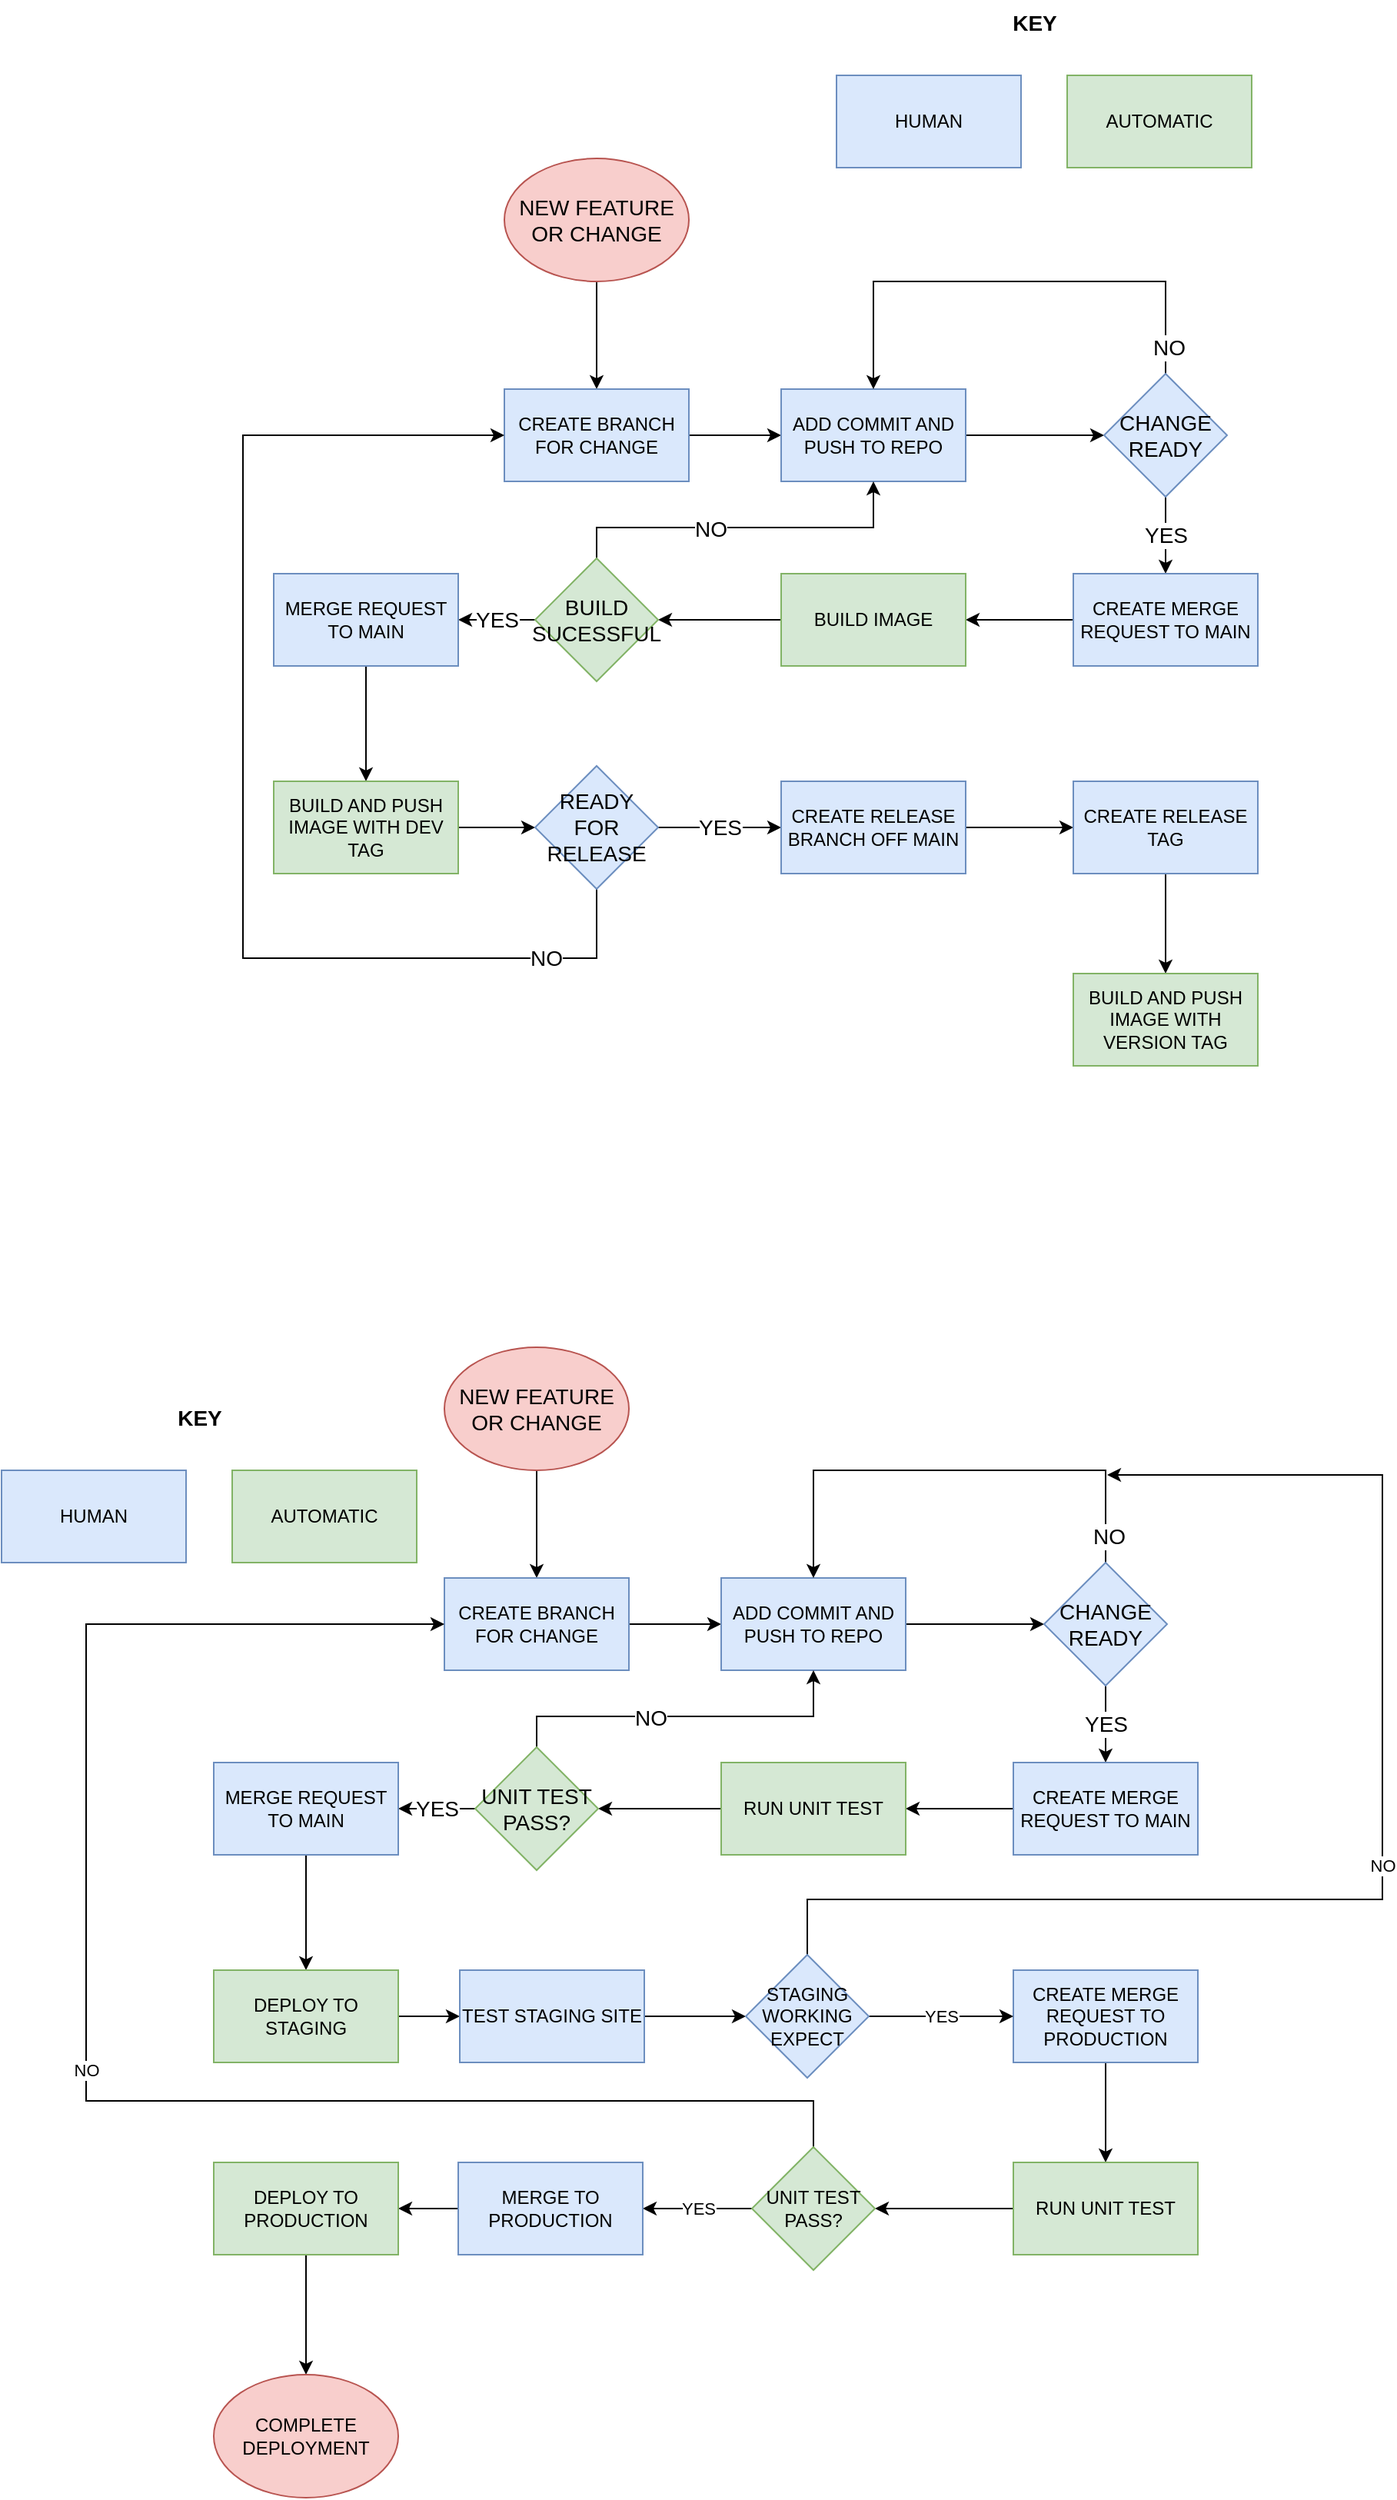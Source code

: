 <mxfile version="15.4.2" type="github">
  <diagram id="9J9F7_jm1cELa0e6smn7" name="Page-1">
    <mxGraphModel dx="1845" dy="827" grid="0" gridSize="10" guides="1" tooltips="1" connect="1" arrows="1" fold="1" page="0" pageScale="1" pageWidth="827" pageHeight="1169" math="0" shadow="0">
      <root>
        <mxCell id="0" />
        <mxCell id="1" parent="0" />
        <mxCell id="q3SY9Z04a5LSegk2IjPD-1" value="HUMAN" style="rounded=0;whiteSpace=wrap;html=1;fillColor=#dae8fc;strokeColor=#6c8ebf;" parent="1" vertex="1">
          <mxGeometry x="356" y="66" width="120" height="60" as="geometry" />
        </mxCell>
        <mxCell id="q3SY9Z04a5LSegk2IjPD-2" value="&lt;b&gt;&lt;font style=&quot;font-size: 14px&quot;&gt;KEY&lt;/font&gt;&lt;/b&gt;" style="text;html=1;strokeColor=none;fillColor=none;align=center;verticalAlign=middle;whiteSpace=wrap;rounded=0;" parent="1" vertex="1">
          <mxGeometry x="455" y="17" width="60" height="30" as="geometry" />
        </mxCell>
        <mxCell id="q3SY9Z04a5LSegk2IjPD-3" value="AUTOMATIC" style="rounded=0;whiteSpace=wrap;html=1;fillColor=#d5e8d4;strokeColor=#82b366;" parent="1" vertex="1">
          <mxGeometry x="506" y="66" width="120" height="60" as="geometry" />
        </mxCell>
        <mxCell id="q3SY9Z04a5LSegk2IjPD-17" style="edgeStyle=orthogonalEdgeStyle;rounded=0;orthogonalLoop=1;jettySize=auto;html=1;entryX=0.5;entryY=0;entryDx=0;entryDy=0;fontSize=14;" parent="1" source="q3SY9Z04a5LSegk2IjPD-4" target="q3SY9Z04a5LSegk2IjPD-5" edge="1">
          <mxGeometry relative="1" as="geometry" />
        </mxCell>
        <mxCell id="q3SY9Z04a5LSegk2IjPD-4" value="NEW FEATURE OR CHANGE" style="ellipse;whiteSpace=wrap;html=1;fontSize=14;fillColor=#f8cecc;strokeColor=#b85450;" parent="1" vertex="1">
          <mxGeometry x="140" y="120" width="120" height="80" as="geometry" />
        </mxCell>
        <mxCell id="q3SY9Z04a5LSegk2IjPD-18" style="edgeStyle=orthogonalEdgeStyle;rounded=0;orthogonalLoop=1;jettySize=auto;html=1;entryX=0;entryY=0.5;entryDx=0;entryDy=0;fontSize=14;" parent="1" source="q3SY9Z04a5LSegk2IjPD-5" target="q3SY9Z04a5LSegk2IjPD-6" edge="1">
          <mxGeometry relative="1" as="geometry" />
        </mxCell>
        <mxCell id="q3SY9Z04a5LSegk2IjPD-5" value="CREATE BRANCH FOR CHANGE" style="rounded=0;whiteSpace=wrap;html=1;fillColor=#dae8fc;strokeColor=#6c8ebf;" parent="1" vertex="1">
          <mxGeometry x="140" y="270" width="120" height="60" as="geometry" />
        </mxCell>
        <mxCell id="q3SY9Z04a5LSegk2IjPD-19" style="edgeStyle=orthogonalEdgeStyle;rounded=0;orthogonalLoop=1;jettySize=auto;html=1;entryX=0;entryY=0.5;entryDx=0;entryDy=0;fontSize=14;" parent="1" source="q3SY9Z04a5LSegk2IjPD-6" target="q3SY9Z04a5LSegk2IjPD-7" edge="1">
          <mxGeometry relative="1" as="geometry" />
        </mxCell>
        <mxCell id="q3SY9Z04a5LSegk2IjPD-6" value="ADD COMMIT AND PUSH TO REPO" style="rounded=0;whiteSpace=wrap;html=1;fillColor=#dae8fc;strokeColor=#6c8ebf;" parent="1" vertex="1">
          <mxGeometry x="320" y="270" width="120" height="60" as="geometry" />
        </mxCell>
        <mxCell id="q3SY9Z04a5LSegk2IjPD-20" value="YES" style="edgeStyle=orthogonalEdgeStyle;rounded=0;orthogonalLoop=1;jettySize=auto;html=1;entryX=0.5;entryY=0;entryDx=0;entryDy=0;fontSize=14;" parent="1" source="q3SY9Z04a5LSegk2IjPD-7" target="q3SY9Z04a5LSegk2IjPD-8" edge="1">
          <mxGeometry relative="1" as="geometry">
            <Array as="points">
              <mxPoint x="570" y="370" />
              <mxPoint x="570" y="370" />
            </Array>
          </mxGeometry>
        </mxCell>
        <mxCell id="q3SY9Z04a5LSegk2IjPD-28" style="edgeStyle=orthogonalEdgeStyle;rounded=0;orthogonalLoop=1;jettySize=auto;html=1;entryX=0.5;entryY=0;entryDx=0;entryDy=0;fontSize=14;" parent="1" source="q3SY9Z04a5LSegk2IjPD-7" target="q3SY9Z04a5LSegk2IjPD-6" edge="1">
          <mxGeometry relative="1" as="geometry">
            <Array as="points">
              <mxPoint x="570" y="200" />
              <mxPoint x="380" y="200" />
            </Array>
          </mxGeometry>
        </mxCell>
        <mxCell id="q3SY9Z04a5LSegk2IjPD-29" value="NO" style="edgeLabel;html=1;align=center;verticalAlign=middle;resizable=0;points=[];fontSize=14;" parent="q3SY9Z04a5LSegk2IjPD-28" vertex="1" connectable="0">
          <mxGeometry x="-0.892" y="-2" relative="1" as="geometry">
            <mxPoint as="offset" />
          </mxGeometry>
        </mxCell>
        <mxCell id="q3SY9Z04a5LSegk2IjPD-7" value="CHANGE READY" style="rhombus;whiteSpace=wrap;html=1;fontSize=14;fillColor=#dae8fc;strokeColor=#6c8ebf;" parent="1" vertex="1">
          <mxGeometry x="530" y="260" width="80" height="80" as="geometry" />
        </mxCell>
        <mxCell id="q3SY9Z04a5LSegk2IjPD-21" style="edgeStyle=orthogonalEdgeStyle;rounded=0;orthogonalLoop=1;jettySize=auto;html=1;entryX=1;entryY=0.5;entryDx=0;entryDy=0;fontSize=14;" parent="1" source="q3SY9Z04a5LSegk2IjPD-8" target="q3SY9Z04a5LSegk2IjPD-9" edge="1">
          <mxGeometry relative="1" as="geometry" />
        </mxCell>
        <mxCell id="q3SY9Z04a5LSegk2IjPD-8" value="CREATE MERGE REQUEST TO MAIN" style="rounded=0;whiteSpace=wrap;html=1;fillColor=#dae8fc;strokeColor=#6c8ebf;" parent="1" vertex="1">
          <mxGeometry x="510" y="390" width="120" height="60" as="geometry" />
        </mxCell>
        <mxCell id="q3SY9Z04a5LSegk2IjPD-22" style="edgeStyle=orthogonalEdgeStyle;rounded=0;orthogonalLoop=1;jettySize=auto;html=1;entryX=1;entryY=0.5;entryDx=0;entryDy=0;fontSize=14;" parent="1" source="q3SY9Z04a5LSegk2IjPD-9" target="q3SY9Z04a5LSegk2IjPD-10" edge="1">
          <mxGeometry relative="1" as="geometry" />
        </mxCell>
        <mxCell id="q3SY9Z04a5LSegk2IjPD-9" value="BUILD IMAGE" style="rounded=0;whiteSpace=wrap;html=1;fillColor=#d5e8d4;strokeColor=#82b366;" parent="1" vertex="1">
          <mxGeometry x="320" y="390" width="120" height="60" as="geometry" />
        </mxCell>
        <mxCell id="q3SY9Z04a5LSegk2IjPD-23" value="YES" style="edgeStyle=orthogonalEdgeStyle;rounded=0;orthogonalLoop=1;jettySize=auto;html=1;entryX=1;entryY=0.5;entryDx=0;entryDy=0;fontSize=14;" parent="1" source="q3SY9Z04a5LSegk2IjPD-10" target="q3SY9Z04a5LSegk2IjPD-11" edge="1">
          <mxGeometry relative="1" as="geometry" />
        </mxCell>
        <mxCell id="q3SY9Z04a5LSegk2IjPD-31" style="edgeStyle=orthogonalEdgeStyle;rounded=0;orthogonalLoop=1;jettySize=auto;html=1;fontSize=14;" parent="1" source="q3SY9Z04a5LSegk2IjPD-10" target="q3SY9Z04a5LSegk2IjPD-6" edge="1">
          <mxGeometry relative="1" as="geometry">
            <Array as="points">
              <mxPoint x="200" y="360" />
              <mxPoint x="380" y="360" />
            </Array>
          </mxGeometry>
        </mxCell>
        <mxCell id="q3SY9Z04a5LSegk2IjPD-33" value="NO" style="edgeLabel;html=1;align=center;verticalAlign=middle;resizable=0;points=[];fontSize=14;" parent="q3SY9Z04a5LSegk2IjPD-31" vertex="1" connectable="0">
          <mxGeometry x="-0.188" y="-1" relative="1" as="geometry">
            <mxPoint as="offset" />
          </mxGeometry>
        </mxCell>
        <mxCell id="q3SY9Z04a5LSegk2IjPD-10" value="BUILD&lt;br&gt;SUCESSFUL" style="rhombus;whiteSpace=wrap;html=1;fontSize=14;fillColor=#d5e8d4;strokeColor=#82b366;" parent="1" vertex="1">
          <mxGeometry x="160" y="380" width="80" height="80" as="geometry" />
        </mxCell>
        <mxCell id="q3SY9Z04a5LSegk2IjPD-24" style="edgeStyle=orthogonalEdgeStyle;rounded=0;orthogonalLoop=1;jettySize=auto;html=1;fontSize=14;" parent="1" source="q3SY9Z04a5LSegk2IjPD-11" target="q3SY9Z04a5LSegk2IjPD-12" edge="1">
          <mxGeometry relative="1" as="geometry" />
        </mxCell>
        <mxCell id="q3SY9Z04a5LSegk2IjPD-11" value="MERGE REQUEST TO MAIN" style="rounded=0;whiteSpace=wrap;html=1;fillColor=#dae8fc;strokeColor=#6c8ebf;" parent="1" vertex="1">
          <mxGeometry x="-10" y="390" width="120" height="60" as="geometry" />
        </mxCell>
        <mxCell id="q3SY9Z04a5LSegk2IjPD-25" style="edgeStyle=orthogonalEdgeStyle;rounded=0;orthogonalLoop=1;jettySize=auto;html=1;entryX=0;entryY=0.5;entryDx=0;entryDy=0;fontSize=14;" parent="1" source="q3SY9Z04a5LSegk2IjPD-12" target="q3SY9Z04a5LSegk2IjPD-13" edge="1">
          <mxGeometry relative="1" as="geometry" />
        </mxCell>
        <mxCell id="q3SY9Z04a5LSegk2IjPD-12" value="BUILD AND PUSH IMAGE WITH DEV TAG" style="rounded=0;whiteSpace=wrap;html=1;fillColor=#d5e8d4;strokeColor=#82b366;" parent="1" vertex="1">
          <mxGeometry x="-10" y="525" width="120" height="60" as="geometry" />
        </mxCell>
        <mxCell id="q3SY9Z04a5LSegk2IjPD-26" value="YES" style="edgeStyle=orthogonalEdgeStyle;rounded=0;orthogonalLoop=1;jettySize=auto;html=1;entryX=0;entryY=0.5;entryDx=0;entryDy=0;fontSize=14;" parent="1" source="q3SY9Z04a5LSegk2IjPD-13" target="q3SY9Z04a5LSegk2IjPD-14" edge="1">
          <mxGeometry relative="1" as="geometry" />
        </mxCell>
        <mxCell id="q3SY9Z04a5LSegk2IjPD-35" value="NO" style="edgeStyle=orthogonalEdgeStyle;rounded=0;orthogonalLoop=1;jettySize=auto;html=1;entryX=0;entryY=0.5;entryDx=0;entryDy=0;fontSize=14;" parent="1" source="q3SY9Z04a5LSegk2IjPD-13" target="q3SY9Z04a5LSegk2IjPD-5" edge="1">
          <mxGeometry x="-0.801" relative="1" as="geometry">
            <Array as="points">
              <mxPoint x="200" y="640" />
              <mxPoint x="-30" y="640" />
              <mxPoint x="-30" y="300" />
            </Array>
            <mxPoint as="offset" />
          </mxGeometry>
        </mxCell>
        <mxCell id="q3SY9Z04a5LSegk2IjPD-13" value="READY FOR RELEASE" style="rhombus;whiteSpace=wrap;html=1;fontSize=14;fillColor=#dae8fc;strokeColor=#6c8ebf;" parent="1" vertex="1">
          <mxGeometry x="160" y="515" width="80" height="80" as="geometry" />
        </mxCell>
        <mxCell id="q3SY9Z04a5LSegk2IjPD-27" style="edgeStyle=orthogonalEdgeStyle;rounded=0;orthogonalLoop=1;jettySize=auto;html=1;entryX=0;entryY=0.5;entryDx=0;entryDy=0;fontSize=14;" parent="1" source="q3SY9Z04a5LSegk2IjPD-14" target="q3SY9Z04a5LSegk2IjPD-15" edge="1">
          <mxGeometry relative="1" as="geometry" />
        </mxCell>
        <mxCell id="q3SY9Z04a5LSegk2IjPD-14" value="CREATE RELEASE BRANCH OFF MAIN" style="rounded=0;whiteSpace=wrap;html=1;fillColor=#dae8fc;strokeColor=#6c8ebf;" parent="1" vertex="1">
          <mxGeometry x="320" y="525" width="120" height="60" as="geometry" />
        </mxCell>
        <mxCell id="q3SY9Z04a5LSegk2IjPD-36" style="edgeStyle=orthogonalEdgeStyle;rounded=0;orthogonalLoop=1;jettySize=auto;html=1;entryX=0.5;entryY=0;entryDx=0;entryDy=0;fontSize=14;" parent="1" source="q3SY9Z04a5LSegk2IjPD-15" target="q3SY9Z04a5LSegk2IjPD-16" edge="1">
          <mxGeometry relative="1" as="geometry" />
        </mxCell>
        <mxCell id="q3SY9Z04a5LSegk2IjPD-15" value="CREATE RELEASE TAG" style="rounded=0;whiteSpace=wrap;html=1;fillColor=#dae8fc;strokeColor=#6c8ebf;" parent="1" vertex="1">
          <mxGeometry x="510" y="525" width="120" height="60" as="geometry" />
        </mxCell>
        <mxCell id="q3SY9Z04a5LSegk2IjPD-16" value="BUILD AND PUSH IMAGE WITH VERSION TAG" style="rounded=0;whiteSpace=wrap;html=1;fillColor=#d5e8d4;strokeColor=#82b366;" parent="1" vertex="1">
          <mxGeometry x="510" y="650" width="120" height="60" as="geometry" />
        </mxCell>
        <mxCell id="kgMDZp9xQUOnS6nS74aD-1" value="HUMAN" style="rounded=0;whiteSpace=wrap;html=1;fillColor=#dae8fc;strokeColor=#6c8ebf;" vertex="1" parent="1">
          <mxGeometry x="-187" y="973" width="120" height="60" as="geometry" />
        </mxCell>
        <mxCell id="kgMDZp9xQUOnS6nS74aD-2" value="&lt;b&gt;&lt;font style=&quot;font-size: 14px&quot;&gt;KEY&lt;/font&gt;&lt;/b&gt;" style="text;html=1;strokeColor=none;fillColor=none;align=center;verticalAlign=middle;whiteSpace=wrap;rounded=0;" vertex="1" parent="1">
          <mxGeometry x="-88" y="924" width="60" height="30" as="geometry" />
        </mxCell>
        <mxCell id="kgMDZp9xQUOnS6nS74aD-3" value="AUTOMATIC" style="rounded=0;whiteSpace=wrap;html=1;fillColor=#d5e8d4;strokeColor=#82b366;" vertex="1" parent="1">
          <mxGeometry x="-37" y="973" width="120" height="60" as="geometry" />
        </mxCell>
        <mxCell id="kgMDZp9xQUOnS6nS74aD-4" style="edgeStyle=orthogonalEdgeStyle;rounded=0;orthogonalLoop=1;jettySize=auto;html=1;entryX=0.5;entryY=0;entryDx=0;entryDy=0;fontSize=14;" edge="1" parent="1" source="kgMDZp9xQUOnS6nS74aD-5" target="kgMDZp9xQUOnS6nS74aD-7">
          <mxGeometry relative="1" as="geometry" />
        </mxCell>
        <mxCell id="kgMDZp9xQUOnS6nS74aD-5" value="NEW FEATURE OR CHANGE" style="ellipse;whiteSpace=wrap;html=1;fontSize=14;fillColor=#f8cecc;strokeColor=#b85450;" vertex="1" parent="1">
          <mxGeometry x="101" y="893" width="120" height="80" as="geometry" />
        </mxCell>
        <mxCell id="kgMDZp9xQUOnS6nS74aD-6" style="edgeStyle=orthogonalEdgeStyle;rounded=0;orthogonalLoop=1;jettySize=auto;html=1;entryX=0;entryY=0.5;entryDx=0;entryDy=0;fontSize=14;" edge="1" parent="1" source="kgMDZp9xQUOnS6nS74aD-7" target="kgMDZp9xQUOnS6nS74aD-9">
          <mxGeometry relative="1" as="geometry" />
        </mxCell>
        <mxCell id="kgMDZp9xQUOnS6nS74aD-7" value="CREATE BRANCH FOR CHANGE" style="rounded=0;whiteSpace=wrap;html=1;fillColor=#dae8fc;strokeColor=#6c8ebf;" vertex="1" parent="1">
          <mxGeometry x="101" y="1043" width="120" height="60" as="geometry" />
        </mxCell>
        <mxCell id="kgMDZp9xQUOnS6nS74aD-8" style="edgeStyle=orthogonalEdgeStyle;rounded=0;orthogonalLoop=1;jettySize=auto;html=1;entryX=0;entryY=0.5;entryDx=0;entryDy=0;fontSize=14;" edge="1" parent="1" source="kgMDZp9xQUOnS6nS74aD-9" target="kgMDZp9xQUOnS6nS74aD-13">
          <mxGeometry relative="1" as="geometry" />
        </mxCell>
        <mxCell id="kgMDZp9xQUOnS6nS74aD-9" value="ADD COMMIT AND PUSH TO REPO" style="rounded=0;whiteSpace=wrap;html=1;fillColor=#dae8fc;strokeColor=#6c8ebf;" vertex="1" parent="1">
          <mxGeometry x="281" y="1043" width="120" height="60" as="geometry" />
        </mxCell>
        <mxCell id="kgMDZp9xQUOnS6nS74aD-10" value="YES" style="edgeStyle=orthogonalEdgeStyle;rounded=0;orthogonalLoop=1;jettySize=auto;html=1;entryX=0.5;entryY=0;entryDx=0;entryDy=0;fontSize=14;" edge="1" parent="1" source="kgMDZp9xQUOnS6nS74aD-13" target="kgMDZp9xQUOnS6nS74aD-15">
          <mxGeometry relative="1" as="geometry">
            <Array as="points">
              <mxPoint x="531" y="1143" />
              <mxPoint x="531" y="1143" />
            </Array>
          </mxGeometry>
        </mxCell>
        <mxCell id="kgMDZp9xQUOnS6nS74aD-11" style="edgeStyle=orthogonalEdgeStyle;rounded=0;orthogonalLoop=1;jettySize=auto;html=1;entryX=0.5;entryY=0;entryDx=0;entryDy=0;fontSize=14;" edge="1" parent="1" source="kgMDZp9xQUOnS6nS74aD-13" target="kgMDZp9xQUOnS6nS74aD-9">
          <mxGeometry relative="1" as="geometry">
            <Array as="points">
              <mxPoint x="531" y="973" />
              <mxPoint x="341" y="973" />
            </Array>
          </mxGeometry>
        </mxCell>
        <mxCell id="kgMDZp9xQUOnS6nS74aD-12" value="NO" style="edgeLabel;html=1;align=center;verticalAlign=middle;resizable=0;points=[];fontSize=14;" vertex="1" connectable="0" parent="kgMDZp9xQUOnS6nS74aD-11">
          <mxGeometry x="-0.892" y="-2" relative="1" as="geometry">
            <mxPoint as="offset" />
          </mxGeometry>
        </mxCell>
        <mxCell id="kgMDZp9xQUOnS6nS74aD-13" value="CHANGE READY" style="rhombus;whiteSpace=wrap;html=1;fontSize=14;fillColor=#dae8fc;strokeColor=#6c8ebf;" vertex="1" parent="1">
          <mxGeometry x="491" y="1033" width="80" height="80" as="geometry" />
        </mxCell>
        <mxCell id="kgMDZp9xQUOnS6nS74aD-14" style="edgeStyle=orthogonalEdgeStyle;rounded=0;orthogonalLoop=1;jettySize=auto;html=1;entryX=1;entryY=0.5;entryDx=0;entryDy=0;fontSize=14;" edge="1" parent="1" source="kgMDZp9xQUOnS6nS74aD-15" target="kgMDZp9xQUOnS6nS74aD-17">
          <mxGeometry relative="1" as="geometry" />
        </mxCell>
        <mxCell id="kgMDZp9xQUOnS6nS74aD-15" value="CREATE MERGE REQUEST TO MAIN" style="rounded=0;whiteSpace=wrap;html=1;fillColor=#dae8fc;strokeColor=#6c8ebf;" vertex="1" parent="1">
          <mxGeometry x="471" y="1163" width="120" height="60" as="geometry" />
        </mxCell>
        <mxCell id="kgMDZp9xQUOnS6nS74aD-16" style="edgeStyle=orthogonalEdgeStyle;rounded=0;orthogonalLoop=1;jettySize=auto;html=1;entryX=1;entryY=0.5;entryDx=0;entryDy=0;fontSize=14;" edge="1" parent="1" source="kgMDZp9xQUOnS6nS74aD-17" target="kgMDZp9xQUOnS6nS74aD-21">
          <mxGeometry relative="1" as="geometry" />
        </mxCell>
        <mxCell id="kgMDZp9xQUOnS6nS74aD-17" value="RUN UNIT TEST" style="rounded=0;whiteSpace=wrap;html=1;fillColor=#d5e8d4;strokeColor=#82b366;" vertex="1" parent="1">
          <mxGeometry x="281" y="1163" width="120" height="60" as="geometry" />
        </mxCell>
        <mxCell id="kgMDZp9xQUOnS6nS74aD-18" value="YES" style="edgeStyle=orthogonalEdgeStyle;rounded=0;orthogonalLoop=1;jettySize=auto;html=1;entryX=1;entryY=0.5;entryDx=0;entryDy=0;fontSize=14;" edge="1" parent="1" source="kgMDZp9xQUOnS6nS74aD-21" target="kgMDZp9xQUOnS6nS74aD-23">
          <mxGeometry relative="1" as="geometry" />
        </mxCell>
        <mxCell id="kgMDZp9xQUOnS6nS74aD-19" style="edgeStyle=orthogonalEdgeStyle;rounded=0;orthogonalLoop=1;jettySize=auto;html=1;fontSize=14;" edge="1" parent="1" source="kgMDZp9xQUOnS6nS74aD-21" target="kgMDZp9xQUOnS6nS74aD-9">
          <mxGeometry relative="1" as="geometry">
            <Array as="points">
              <mxPoint x="161" y="1133" />
              <mxPoint x="341" y="1133" />
            </Array>
          </mxGeometry>
        </mxCell>
        <mxCell id="kgMDZp9xQUOnS6nS74aD-20" value="NO" style="edgeLabel;html=1;align=center;verticalAlign=middle;resizable=0;points=[];fontSize=14;" vertex="1" connectable="0" parent="kgMDZp9xQUOnS6nS74aD-19">
          <mxGeometry x="-0.188" y="-1" relative="1" as="geometry">
            <mxPoint as="offset" />
          </mxGeometry>
        </mxCell>
        <mxCell id="kgMDZp9xQUOnS6nS74aD-21" value="UNIT TEST PASS?" style="rhombus;whiteSpace=wrap;html=1;fontSize=14;fillColor=#d5e8d4;strokeColor=#82b366;" vertex="1" parent="1">
          <mxGeometry x="121" y="1153" width="80" height="80" as="geometry" />
        </mxCell>
        <mxCell id="kgMDZp9xQUOnS6nS74aD-22" style="edgeStyle=orthogonalEdgeStyle;rounded=0;orthogonalLoop=1;jettySize=auto;html=1;fontSize=14;" edge="1" parent="1" source="kgMDZp9xQUOnS6nS74aD-23" target="kgMDZp9xQUOnS6nS74aD-25">
          <mxGeometry relative="1" as="geometry" />
        </mxCell>
        <mxCell id="kgMDZp9xQUOnS6nS74aD-23" value="MERGE REQUEST TO MAIN" style="rounded=0;whiteSpace=wrap;html=1;fillColor=#dae8fc;strokeColor=#6c8ebf;" vertex="1" parent="1">
          <mxGeometry x="-49" y="1163" width="120" height="60" as="geometry" />
        </mxCell>
        <mxCell id="kgMDZp9xQUOnS6nS74aD-45" style="edgeStyle=orthogonalEdgeStyle;rounded=0;orthogonalLoop=1;jettySize=auto;html=1;" edge="1" parent="1" source="kgMDZp9xQUOnS6nS74aD-25" target="kgMDZp9xQUOnS6nS74aD-35">
          <mxGeometry relative="1" as="geometry" />
        </mxCell>
        <mxCell id="kgMDZp9xQUOnS6nS74aD-25" value="DEPLOY TO STAGING" style="rounded=0;whiteSpace=wrap;html=1;fillColor=#d5e8d4;strokeColor=#82b366;" vertex="1" parent="1">
          <mxGeometry x="-49" y="1298" width="120" height="60" as="geometry" />
        </mxCell>
        <mxCell id="kgMDZp9xQUOnS6nS74aD-31" style="edgeStyle=orthogonalEdgeStyle;rounded=0;orthogonalLoop=1;jettySize=auto;html=1;entryX=0.5;entryY=0;entryDx=0;entryDy=0;fontSize=14;" edge="1" parent="1" source="kgMDZp9xQUOnS6nS74aD-32" target="kgMDZp9xQUOnS6nS74aD-33">
          <mxGeometry relative="1" as="geometry" />
        </mxCell>
        <mxCell id="kgMDZp9xQUOnS6nS74aD-32" value="CREATE MERGE REQUEST TO PRODUCTION" style="rounded=0;whiteSpace=wrap;html=1;fillColor=#dae8fc;strokeColor=#6c8ebf;" vertex="1" parent="1">
          <mxGeometry x="471" y="1298" width="120" height="60" as="geometry" />
        </mxCell>
        <mxCell id="kgMDZp9xQUOnS6nS74aD-44" style="edgeStyle=orthogonalEdgeStyle;rounded=0;orthogonalLoop=1;jettySize=auto;html=1;entryX=1;entryY=0.5;entryDx=0;entryDy=0;" edge="1" parent="1" source="kgMDZp9xQUOnS6nS74aD-33" target="kgMDZp9xQUOnS6nS74aD-37">
          <mxGeometry relative="1" as="geometry" />
        </mxCell>
        <mxCell id="kgMDZp9xQUOnS6nS74aD-33" value="RUN UNIT TEST" style="rounded=0;whiteSpace=wrap;html=1;fillColor=#d5e8d4;strokeColor=#82b366;" vertex="1" parent="1">
          <mxGeometry x="471" y="1423" width="120" height="60" as="geometry" />
        </mxCell>
        <mxCell id="kgMDZp9xQUOnS6nS74aD-47" style="edgeStyle=orthogonalEdgeStyle;rounded=0;orthogonalLoop=1;jettySize=auto;html=1;entryX=0;entryY=0.5;entryDx=0;entryDy=0;" edge="1" parent="1" source="kgMDZp9xQUOnS6nS74aD-35" target="kgMDZp9xQUOnS6nS74aD-36">
          <mxGeometry relative="1" as="geometry" />
        </mxCell>
        <mxCell id="kgMDZp9xQUOnS6nS74aD-35" value="TEST STAGING SITE" style="rounded=0;whiteSpace=wrap;html=1;fillColor=#dae8fc;strokeColor=#6c8ebf;" vertex="1" parent="1">
          <mxGeometry x="111" y="1298" width="120" height="60" as="geometry" />
        </mxCell>
        <mxCell id="kgMDZp9xQUOnS6nS74aD-48" value="YES" style="edgeStyle=orthogonalEdgeStyle;rounded=0;orthogonalLoop=1;jettySize=auto;html=1;" edge="1" parent="1" source="kgMDZp9xQUOnS6nS74aD-36" target="kgMDZp9xQUOnS6nS74aD-32">
          <mxGeometry relative="1" as="geometry" />
        </mxCell>
        <mxCell id="kgMDZp9xQUOnS6nS74aD-49" value="NO" style="edgeStyle=orthogonalEdgeStyle;rounded=0;orthogonalLoop=1;jettySize=auto;html=1;" edge="1" parent="1" source="kgMDZp9xQUOnS6nS74aD-36">
          <mxGeometry relative="1" as="geometry">
            <mxPoint x="532" y="976" as="targetPoint" />
            <Array as="points">
              <mxPoint x="337" y="1252" />
              <mxPoint x="711" y="1252" />
              <mxPoint x="711" y="976" />
              <mxPoint x="568" y="976" />
            </Array>
          </mxGeometry>
        </mxCell>
        <mxCell id="kgMDZp9xQUOnS6nS74aD-36" value="STAGING WORKING EXPECT" style="rhombus;whiteSpace=wrap;html=1;fillColor=#dae8fc;strokeColor=#6c8ebf;" vertex="1" parent="1">
          <mxGeometry x="297" y="1288" width="80" height="80" as="geometry" />
        </mxCell>
        <mxCell id="kgMDZp9xQUOnS6nS74aD-43" value="YES" style="edgeStyle=orthogonalEdgeStyle;rounded=0;orthogonalLoop=1;jettySize=auto;html=1;entryX=1;entryY=0.5;entryDx=0;entryDy=0;" edge="1" parent="1" source="kgMDZp9xQUOnS6nS74aD-37" target="kgMDZp9xQUOnS6nS74aD-38">
          <mxGeometry relative="1" as="geometry" />
        </mxCell>
        <mxCell id="kgMDZp9xQUOnS6nS74aD-50" value="NO" style="edgeStyle=orthogonalEdgeStyle;rounded=0;orthogonalLoop=1;jettySize=auto;html=1;entryX=0;entryY=0.5;entryDx=0;entryDy=0;" edge="1" parent="1" source="kgMDZp9xQUOnS6nS74aD-37" target="kgMDZp9xQUOnS6nS74aD-7">
          <mxGeometry relative="1" as="geometry">
            <Array as="points">
              <mxPoint x="341" y="1383" />
              <mxPoint x="-132" y="1383" />
              <mxPoint x="-132" y="1073" />
            </Array>
          </mxGeometry>
        </mxCell>
        <mxCell id="kgMDZp9xQUOnS6nS74aD-37" value="UNIT TEST PASS?" style="rhombus;whiteSpace=wrap;html=1;fillColor=#d5e8d4;strokeColor=#82b366;" vertex="1" parent="1">
          <mxGeometry x="301" y="1413" width="80" height="80" as="geometry" />
        </mxCell>
        <mxCell id="kgMDZp9xQUOnS6nS74aD-42" style="edgeStyle=orthogonalEdgeStyle;rounded=0;orthogonalLoop=1;jettySize=auto;html=1;entryX=1;entryY=0.5;entryDx=0;entryDy=0;" edge="1" parent="1" source="kgMDZp9xQUOnS6nS74aD-38" target="kgMDZp9xQUOnS6nS74aD-39">
          <mxGeometry relative="1" as="geometry" />
        </mxCell>
        <mxCell id="kgMDZp9xQUOnS6nS74aD-38" value="MERGE TO PRODUCTION" style="rounded=0;whiteSpace=wrap;html=1;fillColor=#dae8fc;strokeColor=#6c8ebf;" vertex="1" parent="1">
          <mxGeometry x="110" y="1423" width="120" height="60" as="geometry" />
        </mxCell>
        <mxCell id="kgMDZp9xQUOnS6nS74aD-41" style="edgeStyle=orthogonalEdgeStyle;rounded=0;orthogonalLoop=1;jettySize=auto;html=1;" edge="1" parent="1" source="kgMDZp9xQUOnS6nS74aD-39" target="kgMDZp9xQUOnS6nS74aD-40">
          <mxGeometry relative="1" as="geometry" />
        </mxCell>
        <mxCell id="kgMDZp9xQUOnS6nS74aD-39" value="DEPLOY TO PRODUCTION" style="rounded=0;whiteSpace=wrap;html=1;fillColor=#d5e8d4;strokeColor=#82b366;" vertex="1" parent="1">
          <mxGeometry x="-49" y="1423" width="120" height="60" as="geometry" />
        </mxCell>
        <mxCell id="kgMDZp9xQUOnS6nS74aD-40" value="COMPLETE DEPLOYMENT" style="ellipse;whiteSpace=wrap;html=1;fillColor=#f8cecc;strokeColor=#b85450;" vertex="1" parent="1">
          <mxGeometry x="-49" y="1561" width="120" height="80" as="geometry" />
        </mxCell>
      </root>
    </mxGraphModel>
  </diagram>
</mxfile>
